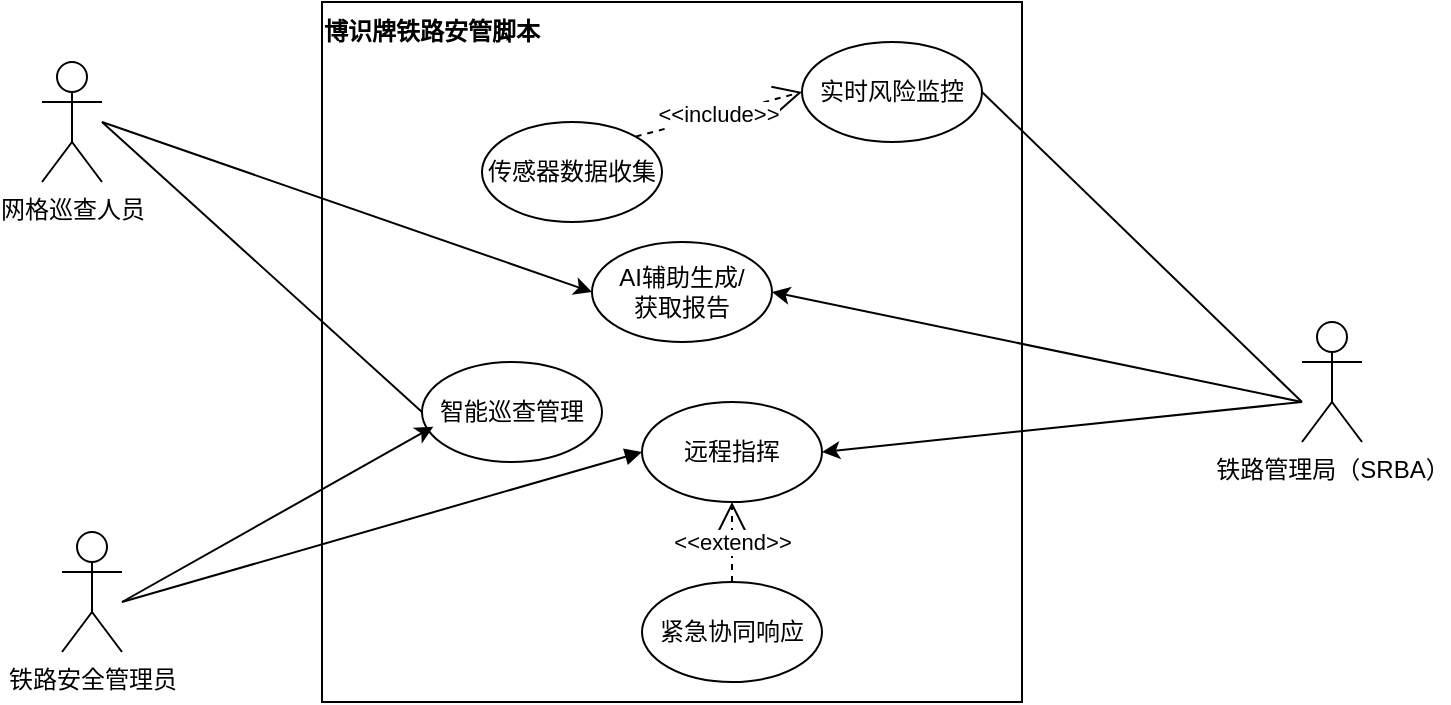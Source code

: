 <mxfile version="26.2.14">
  <diagram name="Page-1" id="zwPUZ0ZAjRUvjpJGM2cx">
    <mxGraphModel dx="920" dy="555" grid="1" gridSize="10" guides="1" tooltips="1" connect="1" arrows="1" fold="1" page="1" pageScale="1" pageWidth="850" pageHeight="1100" math="0" shadow="0">
      <root>
        <mxCell id="0" />
        <mxCell id="1" parent="0" />
        <mxCell id="StjcD9igXxpSYHUtBaek-1" value="" style="rounded=0;whiteSpace=wrap;html=1;" parent="1" vertex="1">
          <mxGeometry x="200" y="60" width="350" height="350" as="geometry" />
        </mxCell>
        <mxCell id="ZjPzJsnhtZLy97XdNLoB-1" value="&lt;font style=&quot;vertical-align: inherit;&quot;&gt;&lt;font style=&quot;vertical-align: inherit;&quot;&gt;网格巡查人员&lt;/font&gt;&lt;/font&gt;" style="shape=umlActor;verticalLabelPosition=bottom;verticalAlign=top;html=1;outlineConnect=0;" parent="1" vertex="1">
          <mxGeometry x="60" y="90" width="30" height="60" as="geometry" />
        </mxCell>
        <mxCell id="ZjPzJsnhtZLy97XdNLoB-2" value="&lt;font style=&quot;vertical-align: inherit;&quot;&gt;&lt;font style=&quot;vertical-align: inherit;&quot;&gt;铁路安全管理员&lt;/font&gt;&lt;/font&gt;" style="shape=umlActor;verticalLabelPosition=bottom;verticalAlign=top;html=1;outlineConnect=0;" parent="1" vertex="1">
          <mxGeometry x="70" y="325" width="30" height="60" as="geometry" />
        </mxCell>
        <mxCell id="ZjPzJsnhtZLy97XdNLoB-3" value="&lt;font style=&quot;vertical-align: inherit;&quot;&gt;&lt;font style=&quot;vertical-align: inherit;&quot;&gt;铁路管理局（SRBA）&lt;/font&gt;&lt;/font&gt;" style="shape=umlActor;verticalLabelPosition=bottom;verticalAlign=top;html=1;outlineConnect=0;" parent="1" vertex="1">
          <mxGeometry x="690" y="220" width="30" height="60" as="geometry" />
        </mxCell>
        <mxCell id="ZjPzJsnhtZLy97XdNLoB-6" value="AI辅助生成/&lt;div&gt;获取报告&lt;/div&gt;" style="ellipse;whiteSpace=wrap;html=1;" parent="1" vertex="1">
          <mxGeometry x="335" y="180" width="90" height="50" as="geometry" />
        </mxCell>
        <mxCell id="ZjPzJsnhtZLy97XdNLoB-7" value="实时风险监控" style="ellipse;whiteSpace=wrap;html=1;" parent="1" vertex="1">
          <mxGeometry x="440" y="80" width="90" height="50" as="geometry" />
        </mxCell>
        <mxCell id="ZjPzJsnhtZLy97XdNLoB-9" value="智能巡查管理" style="ellipse;whiteSpace=wrap;html=1;" parent="1" vertex="1">
          <mxGeometry x="250" y="240" width="90" height="50" as="geometry" />
        </mxCell>
        <mxCell id="ZjPzJsnhtZLy97XdNLoB-15" value="传感器数据收集" style="ellipse;whiteSpace=wrap;html=1;" parent="1" vertex="1">
          <mxGeometry x="280" y="120" width="90" height="50" as="geometry" />
        </mxCell>
        <mxCell id="ZjPzJsnhtZLy97XdNLoB-19" value="紧急协同响应" style="ellipse;whiteSpace=wrap;html=1;" parent="1" vertex="1">
          <mxGeometry x="360" y="350" width="90" height="50" as="geometry" />
        </mxCell>
        <mxCell id="ZjPzJsnhtZLy97XdNLoB-21" value="远程指挥" style="ellipse;whiteSpace=wrap;html=1;" parent="1" vertex="1">
          <mxGeometry x="360" y="260" width="90" height="50" as="geometry" />
        </mxCell>
        <mxCell id="nqc88jgz3fjYA0PVqJkv-1" value="&lt;div data-docx-has-block-data=&quot;false&quot; data-lark-html-role=&quot;root&quot; data-page-id=&quot;YEhrdIaTvoggZvxtlEtc4QMWnRe&quot;&gt;&lt;div class=&quot;old-record-id-EgNMd8jZPobp9axW8APcuTESnOb&quot;&gt;&lt;strong&gt;博识牌铁路安管脚本&lt;/strong&gt;&lt;/div&gt;&lt;/div&gt;&lt;span class=&quot;lark-record-clipboard&quot; data-lark-record-format=&quot;docx/text&quot; data-lark-record-data=&quot;{&amp;quot;rootId&amp;quot;:&amp;quot;YEhrdIaTvoggZvxtlEtc4QMWnRe&amp;quot;,&amp;quot;text&amp;quot;:{&amp;quot;initialAttributedTexts&amp;quot;:{&amp;quot;text&amp;quot;:{&amp;quot;0&amp;quot;:&amp;quot;博识牌铁路安管脚本&amp;quot;},&amp;quot;attribs&amp;quot;:{&amp;quot;0&amp;quot;:&amp;quot;*0*1+9&amp;quot;}},&amp;quot;apool&amp;quot;:{&amp;quot;numToAttrib&amp;quot;:{&amp;quot;0&amp;quot;:[&amp;quot;author&amp;quot;,&amp;quot;7369065156772184067&amp;quot;],&amp;quot;1&amp;quot;:[&amp;quot;bold&amp;quot;,&amp;quot;true&amp;quot;]},&amp;quot;nextNum&amp;quot;:2}},&amp;quot;type&amp;quot;:&amp;quot;text&amp;quot;,&amp;quot;referenceRecordMap&amp;quot;:{},&amp;quot;extra&amp;quot;:{&amp;quot;channel&amp;quot;:&amp;quot;saas&amp;quot;,&amp;quot;isEqualBlockSelection&amp;quot;:false,&amp;quot;pasteRandomId&amp;quot;:&amp;quot;719aeff2-7f1b-4116-b2ea-c4e05b10d2c9&amp;quot;,&amp;quot;mention_page_title&amp;quot;:{},&amp;quot;external_mention_url&amp;quot;:{}},&amp;quot;isKeepQuoteContainer&amp;quot;:false,&amp;quot;isFromCode&amp;quot;:false,&amp;quot;selection&amp;quot;:[{&amp;quot;id&amp;quot;:34,&amp;quot;type&amp;quot;:&amp;quot;text&amp;quot;,&amp;quot;selection&amp;quot;:{&amp;quot;start&amp;quot;:44,&amp;quot;end&amp;quot;:53},&amp;quot;recordId&amp;quot;:&amp;quot;EgNMd8jZPobp9axW8APcuTESnOb&amp;quot;}],&amp;quot;payloadMap&amp;quot;:{},&amp;quot;isCut&amp;quot;:false}&quot;&gt;&lt;/span&gt;" style="text;html=1;align=center;verticalAlign=middle;whiteSpace=wrap;rounded=0;" parent="1" vertex="1">
          <mxGeometry x="200" y="60" width="110" height="30" as="geometry" />
        </mxCell>
        <mxCell id="nqc88jgz3fjYA0PVqJkv-8" value="" style="endArrow=none;html=1;rounded=0;exitX=0;exitY=0.5;exitDx=0;exitDy=0;" parent="1" source="ZjPzJsnhtZLy97XdNLoB-9" edge="1">
          <mxGeometry width="50" height="50" relative="1" as="geometry">
            <mxPoint x="40" y="170" as="sourcePoint" />
            <mxPoint x="90" y="120" as="targetPoint" />
          </mxGeometry>
        </mxCell>
        <mxCell id="nqc88jgz3fjYA0PVqJkv-13" value="" style="endArrow=classic;html=1;rounded=0;entryX=1;entryY=0.5;entryDx=0;entryDy=0;" parent="1" target="ZjPzJsnhtZLy97XdNLoB-21" edge="1">
          <mxGeometry width="50" height="50" relative="1" as="geometry">
            <mxPoint x="690" y="260" as="sourcePoint" />
            <mxPoint x="540" y="290" as="targetPoint" />
          </mxGeometry>
        </mxCell>
        <mxCell id="nqc88jgz3fjYA0PVqJkv-20" value="&amp;lt;&amp;lt;include&amp;gt;&amp;gt;" style="endArrow=open;endSize=12;dashed=1;html=1;rounded=0;entryX=0;entryY=0.5;entryDx=0;entryDy=0;exitX=1;exitY=0;exitDx=0;exitDy=0;" parent="1" source="ZjPzJsnhtZLy97XdNLoB-15" target="ZjPzJsnhtZLy97XdNLoB-7" edge="1">
          <mxGeometry width="160" relative="1" as="geometry">
            <mxPoint x="410" y="150" as="sourcePoint" />
            <mxPoint x="570" y="150" as="targetPoint" />
          </mxGeometry>
        </mxCell>
        <mxCell id="nqc88jgz3fjYA0PVqJkv-22" value="" style="endArrow=classic;html=1;rounded=0;entryX=0.063;entryY=0.647;entryDx=0;entryDy=0;entryPerimeter=0;" parent="1" target="ZjPzJsnhtZLy97XdNLoB-9" edge="1">
          <mxGeometry width="50" height="50" relative="1" as="geometry">
            <mxPoint x="100" y="360" as="sourcePoint" />
            <mxPoint x="450" y="370" as="targetPoint" />
          </mxGeometry>
        </mxCell>
        <mxCell id="nqc88jgz3fjYA0PVqJkv-23" value="" style="endArrow=none;html=1;rounded=0;exitX=1;exitY=0.5;exitDx=0;exitDy=0;" parent="1" source="ZjPzJsnhtZLy97XdNLoB-7" edge="1">
          <mxGeometry width="50" height="50" relative="1" as="geometry">
            <mxPoint x="560" y="130" as="sourcePoint" />
            <mxPoint x="690" y="260" as="targetPoint" />
          </mxGeometry>
        </mxCell>
        <mxCell id="QaoEPbuU0beTenn0YnsT-1" value="" style="endArrow=classic;html=1;rounded=0;entryX=0;entryY=0.5;entryDx=0;entryDy=0;" edge="1" parent="1" target="ZjPzJsnhtZLy97XdNLoB-6">
          <mxGeometry width="50" height="50" relative="1" as="geometry">
            <mxPoint x="90" y="120" as="sourcePoint" />
            <mxPoint x="450" y="310" as="targetPoint" />
          </mxGeometry>
        </mxCell>
        <mxCell id="nqc88jgz3fjYA0PVqJkv-24" value="&amp;lt;&amp;lt;extend&amp;gt;&amp;gt;" style="endArrow=open;endSize=12;dashed=1;html=1;rounded=0;exitX=0.5;exitY=0;exitDx=0;exitDy=0;entryX=0.5;entryY=1;entryDx=0;entryDy=0;" edge="1" parent="1" source="ZjPzJsnhtZLy97XdNLoB-19" target="ZjPzJsnhtZLy97XdNLoB-21">
          <mxGeometry width="160" relative="1" as="geometry">
            <mxPoint x="340" y="390" as="sourcePoint" />
            <mxPoint x="500" y="390" as="targetPoint" />
          </mxGeometry>
        </mxCell>
        <mxCell id="QaoEPbuU0beTenn0YnsT-2" value="" style="endArrow=classic;html=1;rounded=0;entryX=1;entryY=0.5;entryDx=0;entryDy=0;" edge="1" parent="1" target="ZjPzJsnhtZLy97XdNLoB-6">
          <mxGeometry width="50" height="50" relative="1" as="geometry">
            <mxPoint x="690" y="260" as="sourcePoint" />
            <mxPoint x="450" y="310" as="targetPoint" />
          </mxGeometry>
        </mxCell>
        <mxCell id="nqc88jgz3fjYA0PVqJkv-25" value="" style="html=1;verticalAlign=bottom;endArrow=block;curved=0;rounded=0;entryX=0;entryY=0.5;entryDx=0;entryDy=0;" edge="1" parent="1" target="ZjPzJsnhtZLy97XdNLoB-21">
          <mxGeometry x="0.168" y="6" width="80" relative="1" as="geometry">
            <mxPoint x="100" y="360" as="sourcePoint" />
            <mxPoint x="460" y="390" as="targetPoint" />
            <mxPoint y="-1" as="offset" />
          </mxGeometry>
        </mxCell>
      </root>
    </mxGraphModel>
  </diagram>
</mxfile>
